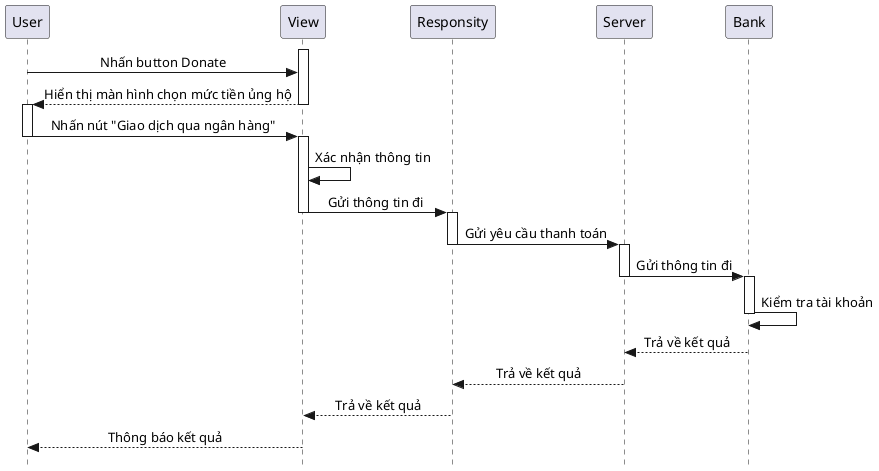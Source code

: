 @startuml DonateSequence
skinparam style strictuml
skinparam SequenceMessageAlignment center

participant User
participant View
participant Responsity
participant Server
participant Bank

activate View
User -> View: Nhấn button Donate
View --> User: Hiển thị màn hình chọn mức tiền ủng hộ
deactivate View

activate User
User -> View: Nhấn nút "Giao dịch qua ngân hàng"
deactivate User

activate View
View -> View: Xác nhận thông tin
View -> Responsity: Gửi thông tin đi
deactivate View

activate Responsity
Responsity -> Server: Gửi yêu cầu thanh toán
deactivate Responsity

activate Server
Server -> Bank: Gửi thông tin đi
deactivate Server 

activate Bank
Bank -> Bank: Kiểm tra tài khoản
deactivate Bank 

Bank --> Server: Trả về kết quả
Server --> Responsity: Trả về kết quả
Responsity --> View: Trả về kết quả
View --> User: Thông báo kết quả

@enduml
